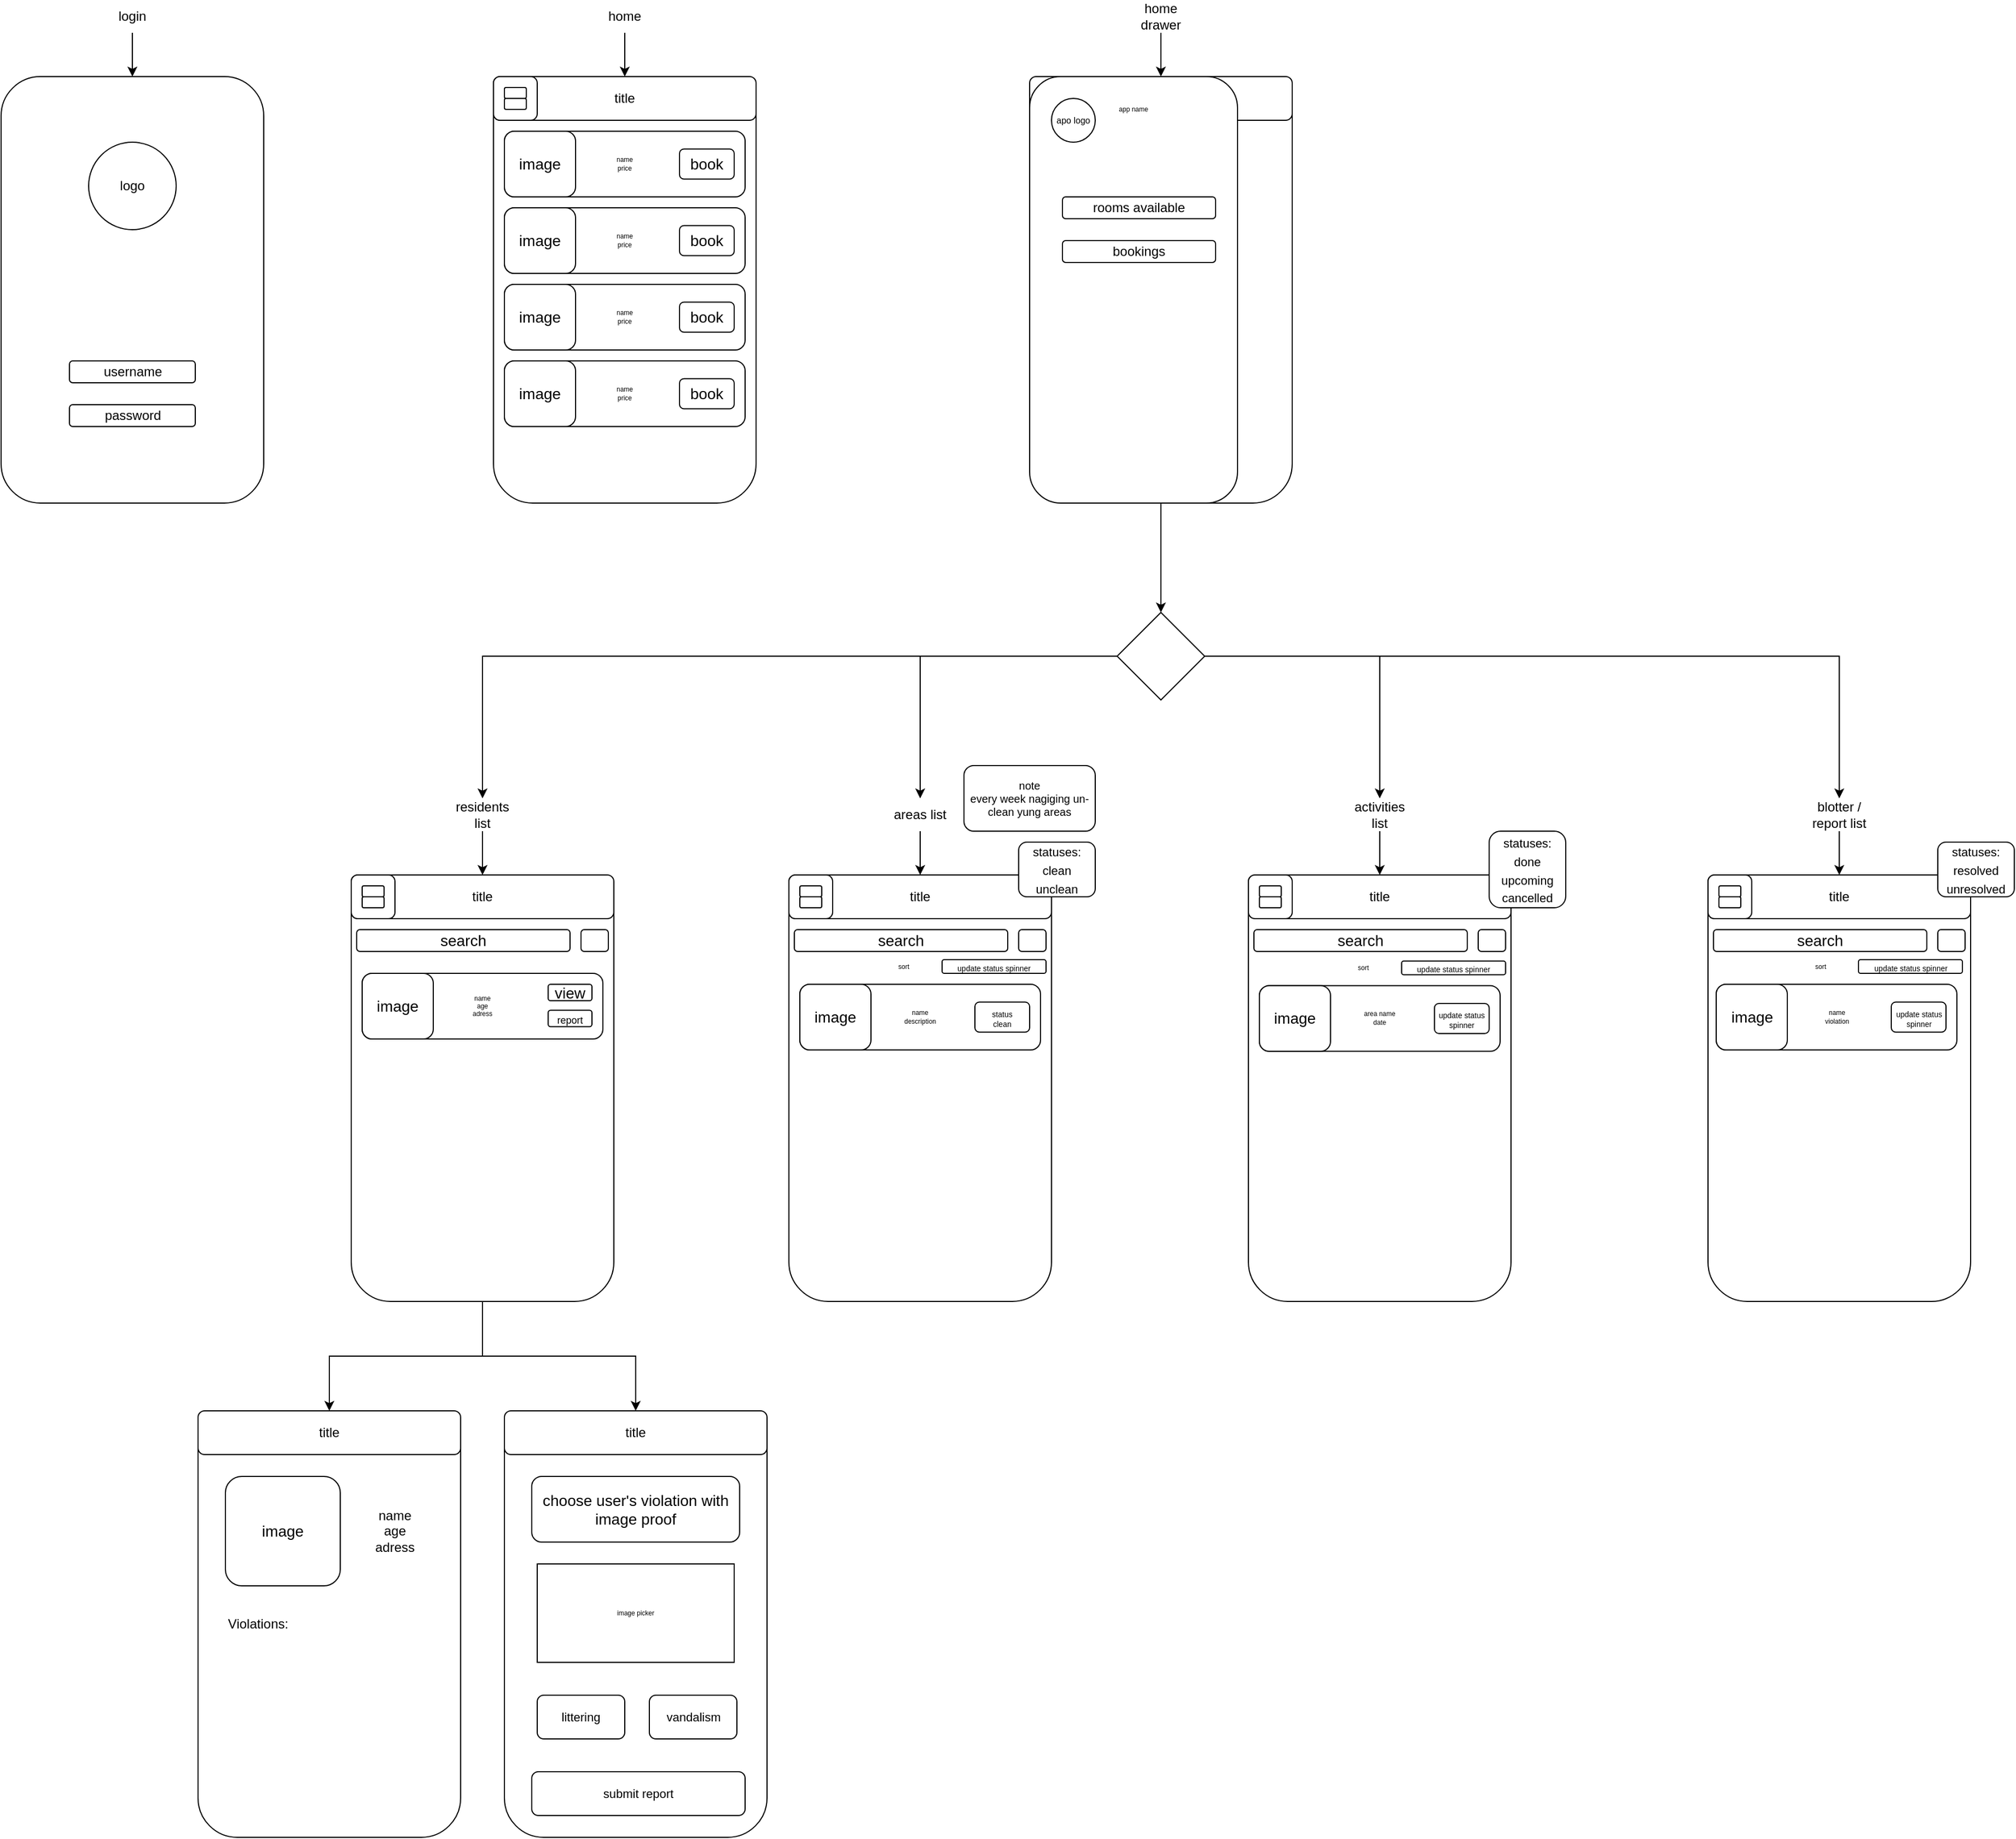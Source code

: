 <mxfile version="20.5.3" type="github">
  <diagram id="D-xlwJKUBUGdmB2acXy5" name="Page-1">
    <mxGraphModel dx="3220" dy="1257" grid="1" gridSize="10" guides="1" tooltips="1" connect="1" arrows="1" fold="1" page="1" pageScale="1" pageWidth="850" pageHeight="1100" math="0" shadow="0">
      <root>
        <mxCell id="0" />
        <mxCell id="1" parent="0" />
        <mxCell id="X7l30n8DzPeqaY1r7qdO-4" value="" style="rounded=1;whiteSpace=wrap;html=1;" vertex="1" parent="1">
          <mxGeometry x="-680" y="170" width="240" height="390" as="geometry" />
        </mxCell>
        <mxCell id="X7l30n8DzPeqaY1r7qdO-5" style="edgeStyle=orthogonalEdgeStyle;rounded=0;orthogonalLoop=1;jettySize=auto;html=1;" edge="1" parent="1" source="X7l30n8DzPeqaY1r7qdO-6" target="X7l30n8DzPeqaY1r7qdO-4">
          <mxGeometry relative="1" as="geometry" />
        </mxCell>
        <mxCell id="X7l30n8DzPeqaY1r7qdO-6" value="login" style="text;html=1;strokeColor=none;fillColor=none;align=center;verticalAlign=middle;whiteSpace=wrap;rounded=0;" vertex="1" parent="1">
          <mxGeometry x="-590" y="100" width="60" height="30" as="geometry" />
        </mxCell>
        <mxCell id="X7l30n8DzPeqaY1r7qdO-7" value="" style="rounded=1;whiteSpace=wrap;html=1;" vertex="1" parent="1">
          <mxGeometry x="-230" y="170" width="240" height="390" as="geometry" />
        </mxCell>
        <mxCell id="X7l30n8DzPeqaY1r7qdO-8" style="edgeStyle=orthogonalEdgeStyle;rounded=0;orthogonalLoop=1;jettySize=auto;html=1;" edge="1" parent="1" source="X7l30n8DzPeqaY1r7qdO-9" target="X7l30n8DzPeqaY1r7qdO-7">
          <mxGeometry relative="1" as="geometry" />
        </mxCell>
        <mxCell id="X7l30n8DzPeqaY1r7qdO-9" value="home" style="text;html=1;strokeColor=none;fillColor=none;align=center;verticalAlign=middle;whiteSpace=wrap;rounded=0;" vertex="1" parent="1">
          <mxGeometry x="-140" y="100" width="60" height="30" as="geometry" />
        </mxCell>
        <mxCell id="X7l30n8DzPeqaY1r7qdO-10" style="edgeStyle=orthogonalEdgeStyle;rounded=0;orthogonalLoop=1;jettySize=auto;html=1;entryX=0.5;entryY=0;entryDx=0;entryDy=0;" edge="1" parent="1" source="X7l30n8DzPeqaY1r7qdO-11" target="X7l30n8DzPeqaY1r7qdO-31">
          <mxGeometry relative="1" as="geometry" />
        </mxCell>
        <mxCell id="X7l30n8DzPeqaY1r7qdO-11" value="" style="rounded=1;whiteSpace=wrap;html=1;" vertex="1" parent="1">
          <mxGeometry x="260" y="170" width="240" height="390" as="geometry" />
        </mxCell>
        <mxCell id="X7l30n8DzPeqaY1r7qdO-12" style="edgeStyle=orthogonalEdgeStyle;rounded=0;orthogonalLoop=1;jettySize=auto;html=1;" edge="1" parent="1" source="X7l30n8DzPeqaY1r7qdO-13" target="X7l30n8DzPeqaY1r7qdO-11">
          <mxGeometry relative="1" as="geometry" />
        </mxCell>
        <mxCell id="X7l30n8DzPeqaY1r7qdO-13" value="home drawer" style="text;html=1;strokeColor=none;fillColor=none;align=center;verticalAlign=middle;whiteSpace=wrap;rounded=0;" vertex="1" parent="1">
          <mxGeometry x="350" y="100" width="60" height="30" as="geometry" />
        </mxCell>
        <mxCell id="X7l30n8DzPeqaY1r7qdO-14" style="edgeStyle=orthogonalEdgeStyle;rounded=0;orthogonalLoop=1;jettySize=auto;html=1;entryX=0.5;entryY=0;entryDx=0;entryDy=0;fontSize=6;" edge="1" parent="1" source="X7l30n8DzPeqaY1r7qdO-16" target="X7l30n8DzPeqaY1r7qdO-100">
          <mxGeometry relative="1" as="geometry" />
        </mxCell>
        <mxCell id="X7l30n8DzPeqaY1r7qdO-15" style="edgeStyle=orthogonalEdgeStyle;rounded=0;orthogonalLoop=1;jettySize=auto;html=1;entryX=0.5;entryY=0;entryDx=0;entryDy=0;" edge="1" parent="1" source="X7l30n8DzPeqaY1r7qdO-16" target="X7l30n8DzPeqaY1r7qdO-108">
          <mxGeometry relative="1" as="geometry" />
        </mxCell>
        <mxCell id="X7l30n8DzPeqaY1r7qdO-16" value="" style="rounded=1;whiteSpace=wrap;html=1;" vertex="1" parent="1">
          <mxGeometry x="-360" y="900" width="240" height="390" as="geometry" />
        </mxCell>
        <mxCell id="X7l30n8DzPeqaY1r7qdO-17" style="edgeStyle=orthogonalEdgeStyle;rounded=0;orthogonalLoop=1;jettySize=auto;html=1;" edge="1" parent="1" source="X7l30n8DzPeqaY1r7qdO-18" target="X7l30n8DzPeqaY1r7qdO-16">
          <mxGeometry relative="1" as="geometry" />
        </mxCell>
        <mxCell id="X7l30n8DzPeqaY1r7qdO-18" value="residents list" style="text;html=1;strokeColor=none;fillColor=none;align=center;verticalAlign=middle;whiteSpace=wrap;rounded=0;" vertex="1" parent="1">
          <mxGeometry x="-270" y="830" width="60" height="30" as="geometry" />
        </mxCell>
        <mxCell id="X7l30n8DzPeqaY1r7qdO-19" style="edgeStyle=orthogonalEdgeStyle;rounded=0;orthogonalLoop=1;jettySize=auto;html=1;entryX=0.5;entryY=0;entryDx=0;entryDy=0;" edge="1" parent="1" source="X7l30n8DzPeqaY1r7qdO-20" target="X7l30n8DzPeqaY1r7qdO-62">
          <mxGeometry relative="1" as="geometry">
            <mxPoint x="170" y="880" as="targetPoint" />
          </mxGeometry>
        </mxCell>
        <mxCell id="X7l30n8DzPeqaY1r7qdO-20" value="areas list" style="text;html=1;strokeColor=none;fillColor=none;align=center;verticalAlign=middle;whiteSpace=wrap;rounded=0;" vertex="1" parent="1">
          <mxGeometry x="130" y="830" width="60" height="30" as="geometry" />
        </mxCell>
        <mxCell id="X7l30n8DzPeqaY1r7qdO-21" value="" style="rounded=1;whiteSpace=wrap;html=1;" vertex="1" parent="1">
          <mxGeometry x="460" y="900" width="240" height="390" as="geometry" />
        </mxCell>
        <mxCell id="X7l30n8DzPeqaY1r7qdO-22" style="edgeStyle=orthogonalEdgeStyle;rounded=0;orthogonalLoop=1;jettySize=auto;html=1;" edge="1" parent="1" source="X7l30n8DzPeqaY1r7qdO-23" target="X7l30n8DzPeqaY1r7qdO-21">
          <mxGeometry relative="1" as="geometry" />
        </mxCell>
        <mxCell id="X7l30n8DzPeqaY1r7qdO-23" value="activities list" style="text;html=1;strokeColor=none;fillColor=none;align=center;verticalAlign=middle;whiteSpace=wrap;rounded=0;" vertex="1" parent="1">
          <mxGeometry x="550" y="830" width="60" height="30" as="geometry" />
        </mxCell>
        <mxCell id="X7l30n8DzPeqaY1r7qdO-24" value="" style="rounded=1;whiteSpace=wrap;html=1;" vertex="1" parent="1">
          <mxGeometry x="880" y="900" width="240" height="390" as="geometry" />
        </mxCell>
        <mxCell id="X7l30n8DzPeqaY1r7qdO-25" style="edgeStyle=orthogonalEdgeStyle;rounded=0;orthogonalLoop=1;jettySize=auto;html=1;" edge="1" parent="1" source="X7l30n8DzPeqaY1r7qdO-26" target="X7l30n8DzPeqaY1r7qdO-24">
          <mxGeometry relative="1" as="geometry" />
        </mxCell>
        <mxCell id="X7l30n8DzPeqaY1r7qdO-26" value="blotter / report list" style="text;html=1;strokeColor=none;fillColor=none;align=center;verticalAlign=middle;whiteSpace=wrap;rounded=0;" vertex="1" parent="1">
          <mxGeometry x="970" y="830" width="60" height="30" as="geometry" />
        </mxCell>
        <mxCell id="X7l30n8DzPeqaY1r7qdO-27" style="edgeStyle=orthogonalEdgeStyle;rounded=0;orthogonalLoop=1;jettySize=auto;html=1;entryX=0.5;entryY=0;entryDx=0;entryDy=0;" edge="1" parent="1" source="X7l30n8DzPeqaY1r7qdO-31" target="X7l30n8DzPeqaY1r7qdO-18">
          <mxGeometry relative="1" as="geometry" />
        </mxCell>
        <mxCell id="X7l30n8DzPeqaY1r7qdO-28" style="edgeStyle=orthogonalEdgeStyle;rounded=0;orthogonalLoop=1;jettySize=auto;html=1;entryX=0.5;entryY=0;entryDx=0;entryDy=0;" edge="1" parent="1" source="X7l30n8DzPeqaY1r7qdO-31" target="X7l30n8DzPeqaY1r7qdO-26">
          <mxGeometry relative="1" as="geometry" />
        </mxCell>
        <mxCell id="X7l30n8DzPeqaY1r7qdO-29" style="edgeStyle=orthogonalEdgeStyle;rounded=0;orthogonalLoop=1;jettySize=auto;html=1;entryX=0.5;entryY=0;entryDx=0;entryDy=0;" edge="1" parent="1" source="X7l30n8DzPeqaY1r7qdO-31" target="X7l30n8DzPeqaY1r7qdO-20">
          <mxGeometry relative="1" as="geometry" />
        </mxCell>
        <mxCell id="X7l30n8DzPeqaY1r7qdO-30" style="edgeStyle=orthogonalEdgeStyle;rounded=0;orthogonalLoop=1;jettySize=auto;html=1;entryX=0.5;entryY=0;entryDx=0;entryDy=0;" edge="1" parent="1" source="X7l30n8DzPeqaY1r7qdO-31" target="X7l30n8DzPeqaY1r7qdO-23">
          <mxGeometry relative="1" as="geometry" />
        </mxCell>
        <mxCell id="X7l30n8DzPeqaY1r7qdO-31" value="" style="rhombus;whiteSpace=wrap;html=1;" vertex="1" parent="1">
          <mxGeometry x="340" y="660" width="80" height="80" as="geometry" />
        </mxCell>
        <mxCell id="X7l30n8DzPeqaY1r7qdO-32" value="username" style="rounded=1;whiteSpace=wrap;html=1;" vertex="1" parent="1">
          <mxGeometry x="-617.5" y="430" width="115" height="20" as="geometry" />
        </mxCell>
        <mxCell id="X7l30n8DzPeqaY1r7qdO-33" value="password" style="rounded=1;whiteSpace=wrap;html=1;" vertex="1" parent="1">
          <mxGeometry x="-617.5" y="470" width="115" height="20" as="geometry" />
        </mxCell>
        <mxCell id="X7l30n8DzPeqaY1r7qdO-34" value="logo" style="ellipse;whiteSpace=wrap;html=1;aspect=fixed;" vertex="1" parent="1">
          <mxGeometry x="-600" y="230" width="80" height="80" as="geometry" />
        </mxCell>
        <mxCell id="X7l30n8DzPeqaY1r7qdO-35" value="title" style="rounded=1;whiteSpace=wrap;html=1;" vertex="1" parent="1">
          <mxGeometry x="-230" y="170" width="240" height="40" as="geometry" />
        </mxCell>
        <mxCell id="X7l30n8DzPeqaY1r7qdO-36" value="" style="rounded=1;whiteSpace=wrap;html=1;" vertex="1" parent="1">
          <mxGeometry x="-230" y="170" width="40" height="40" as="geometry" />
        </mxCell>
        <mxCell id="X7l30n8DzPeqaY1r7qdO-37" value="" style="rounded=1;whiteSpace=wrap;html=1;" vertex="1" parent="1">
          <mxGeometry x="-220" y="180" width="20" height="10" as="geometry" />
        </mxCell>
        <mxCell id="X7l30n8DzPeqaY1r7qdO-38" value="" style="rounded=1;whiteSpace=wrap;html=1;" vertex="1" parent="1">
          <mxGeometry x="-220" y="190" width="20" height="10" as="geometry" />
        </mxCell>
        <mxCell id="X7l30n8DzPeqaY1r7qdO-43" value="title" style="rounded=1;whiteSpace=wrap;html=1;" vertex="1" parent="1">
          <mxGeometry x="260" y="170" width="240" height="40" as="geometry" />
        </mxCell>
        <mxCell id="X7l30n8DzPeqaY1r7qdO-44" value="" style="rounded=1;whiteSpace=wrap;html=1;fontSize=8;" vertex="1" parent="1">
          <mxGeometry x="260" y="170" width="190" height="390" as="geometry" />
        </mxCell>
        <mxCell id="X7l30n8DzPeqaY1r7qdO-45" value="rooms available" style="rounded=1;whiteSpace=wrap;html=1;" vertex="1" parent="1">
          <mxGeometry x="290" y="280" width="140" height="20" as="geometry" />
        </mxCell>
        <mxCell id="X7l30n8DzPeqaY1r7qdO-46" value="apo logo" style="ellipse;whiteSpace=wrap;html=1;aspect=fixed;fontSize=8;" vertex="1" parent="1">
          <mxGeometry x="280" y="190" width="40" height="40" as="geometry" />
        </mxCell>
        <mxCell id="X7l30n8DzPeqaY1r7qdO-47" value="bookings" style="rounded=1;whiteSpace=wrap;html=1;" vertex="1" parent="1">
          <mxGeometry x="290" y="320" width="140" height="20" as="geometry" />
        </mxCell>
        <mxCell id="X7l30n8DzPeqaY1r7qdO-50" value="app name" style="text;html=1;strokeColor=none;fillColor=none;align=center;verticalAlign=middle;whiteSpace=wrap;rounded=0;fontSize=6;" vertex="1" parent="1">
          <mxGeometry x="340" y="195" width="30" height="10" as="geometry" />
        </mxCell>
        <mxCell id="X7l30n8DzPeqaY1r7qdO-52" value="&lt;div&gt;name&lt;br&gt;age&lt;/div&gt;&lt;div&gt;adress&lt;br&gt;&lt;/div&gt;" style="rounded=1;whiteSpace=wrap;html=1;fontSize=6;" vertex="1" parent="1">
          <mxGeometry x="-350" y="990" width="220" height="60" as="geometry" />
        </mxCell>
        <mxCell id="X7l30n8DzPeqaY1r7qdO-53" value="&lt;font style=&quot;font-size: 14px;&quot;&gt;image&lt;/font&gt;" style="rounded=1;whiteSpace=wrap;html=1;fontSize=6;" vertex="1" parent="1">
          <mxGeometry x="-350" y="990" width="65" height="60" as="geometry" />
        </mxCell>
        <mxCell id="X7l30n8DzPeqaY1r7qdO-54" value="search" style="rounded=1;whiteSpace=wrap;html=1;fontSize=14;" vertex="1" parent="1">
          <mxGeometry x="-355" y="950" width="195" height="20" as="geometry" />
        </mxCell>
        <mxCell id="X7l30n8DzPeqaY1r7qdO-55" value="title" style="rounded=1;whiteSpace=wrap;html=1;" vertex="1" parent="1">
          <mxGeometry x="-360" y="900" width="240" height="40" as="geometry" />
        </mxCell>
        <mxCell id="X7l30n8DzPeqaY1r7qdO-56" value="" style="rounded=1;whiteSpace=wrap;html=1;fontSize=14;" vertex="1" parent="1">
          <mxGeometry x="-150" y="950" width="25" height="20" as="geometry" />
        </mxCell>
        <mxCell id="X7l30n8DzPeqaY1r7qdO-57" value="&lt;font style=&quot;font-size: 9px;&quot;&gt;report&lt;/font&gt;" style="rounded=1;whiteSpace=wrap;html=1;fontSize=14;" vertex="1" parent="1">
          <mxGeometry x="-180" y="1023.75" width="40" height="15" as="geometry" />
        </mxCell>
        <mxCell id="X7l30n8DzPeqaY1r7qdO-58" value="" style="rounded=1;whiteSpace=wrap;html=1;" vertex="1" parent="1">
          <mxGeometry x="40" y="900" width="240" height="390" as="geometry" />
        </mxCell>
        <mxCell id="X7l30n8DzPeqaY1r7qdO-59" value="name&lt;br&gt;description" style="rounded=1;whiteSpace=wrap;html=1;fontSize=6;" vertex="1" parent="1">
          <mxGeometry x="50" y="1000" width="220" height="60" as="geometry" />
        </mxCell>
        <mxCell id="X7l30n8DzPeqaY1r7qdO-60" value="&lt;font style=&quot;font-size: 14px;&quot;&gt;image&lt;/font&gt;" style="rounded=1;whiteSpace=wrap;html=1;fontSize=6;" vertex="1" parent="1">
          <mxGeometry x="50" y="1000" width="65" height="60" as="geometry" />
        </mxCell>
        <mxCell id="X7l30n8DzPeqaY1r7qdO-61" value="search" style="rounded=1;whiteSpace=wrap;html=1;fontSize=14;" vertex="1" parent="1">
          <mxGeometry x="45" y="950" width="195" height="20" as="geometry" />
        </mxCell>
        <mxCell id="X7l30n8DzPeqaY1r7qdO-62" value="title" style="rounded=1;whiteSpace=wrap;html=1;" vertex="1" parent="1">
          <mxGeometry x="40" y="900" width="240" height="40" as="geometry" />
        </mxCell>
        <mxCell id="X7l30n8DzPeqaY1r7qdO-63" value="" style="rounded=1;whiteSpace=wrap;html=1;fontSize=14;" vertex="1" parent="1">
          <mxGeometry x="250" y="950" width="25" height="20" as="geometry" />
        </mxCell>
        <mxCell id="X7l30n8DzPeqaY1r7qdO-64" value="&lt;p style=&quot;line-height: 50%;&quot;&gt;&lt;font style=&quot;font-size: 7px;&quot;&gt; status &lt;br&gt;clean&lt;br&gt;&lt;/font&gt;&lt;/p&gt;" style="rounded=1;whiteSpace=wrap;html=1;fontSize=14;" vertex="1" parent="1">
          <mxGeometry x="210" y="1016.25" width="50" height="27.5" as="geometry" />
        </mxCell>
        <mxCell id="X7l30n8DzPeqaY1r7qdO-65" value="" style="rounded=1;whiteSpace=wrap;html=1;" vertex="1" parent="1">
          <mxGeometry x="-360" y="900" width="40" height="40" as="geometry" />
        </mxCell>
        <mxCell id="X7l30n8DzPeqaY1r7qdO-66" value="" style="rounded=1;whiteSpace=wrap;html=1;" vertex="1" parent="1">
          <mxGeometry x="-350" y="910" width="20" height="10" as="geometry" />
        </mxCell>
        <mxCell id="X7l30n8DzPeqaY1r7qdO-67" value="" style="rounded=1;whiteSpace=wrap;html=1;" vertex="1" parent="1">
          <mxGeometry x="-350" y="920" width="20" height="10" as="geometry" />
        </mxCell>
        <mxCell id="X7l30n8DzPeqaY1r7qdO-68" value="" style="rounded=1;whiteSpace=wrap;html=1;" vertex="1" parent="1">
          <mxGeometry x="40" y="900" width="40" height="40" as="geometry" />
        </mxCell>
        <mxCell id="X7l30n8DzPeqaY1r7qdO-69" value="" style="rounded=1;whiteSpace=wrap;html=1;" vertex="1" parent="1">
          <mxGeometry x="50" y="910" width="20" height="10" as="geometry" />
        </mxCell>
        <mxCell id="X7l30n8DzPeqaY1r7qdO-70" value="" style="rounded=1;whiteSpace=wrap;html=1;" vertex="1" parent="1">
          <mxGeometry x="50" y="920" width="20" height="10" as="geometry" />
        </mxCell>
        <mxCell id="X7l30n8DzPeqaY1r7qdO-71" value="title" style="rounded=1;whiteSpace=wrap;html=1;" vertex="1" parent="1">
          <mxGeometry x="460" y="900" width="240" height="40" as="geometry" />
        </mxCell>
        <mxCell id="X7l30n8DzPeqaY1r7qdO-72" value="" style="rounded=1;whiteSpace=wrap;html=1;" vertex="1" parent="1">
          <mxGeometry x="460" y="900" width="40" height="40" as="geometry" />
        </mxCell>
        <mxCell id="X7l30n8DzPeqaY1r7qdO-73" value="" style="rounded=1;whiteSpace=wrap;html=1;" vertex="1" parent="1">
          <mxGeometry x="470" y="910" width="20" height="10" as="geometry" />
        </mxCell>
        <mxCell id="X7l30n8DzPeqaY1r7qdO-74" value="" style="rounded=1;whiteSpace=wrap;html=1;" vertex="1" parent="1">
          <mxGeometry x="470" y="920" width="20" height="10" as="geometry" />
        </mxCell>
        <mxCell id="X7l30n8DzPeqaY1r7qdO-75" value="&lt;font style=&quot;font-size: 10px;&quot;&gt;note&lt;br&gt;every week nagiging un-clean yung areas&lt;/font&gt;" style="rounded=1;whiteSpace=wrap;html=1;fontSize=7;" vertex="1" parent="1">
          <mxGeometry x="200" y="800" width="120" height="60" as="geometry" />
        </mxCell>
        <mxCell id="X7l30n8DzPeqaY1r7qdO-76" value="search" style="rounded=1;whiteSpace=wrap;html=1;fontSize=14;" vertex="1" parent="1">
          <mxGeometry x="465" y="950" width="195" height="20" as="geometry" />
        </mxCell>
        <mxCell id="X7l30n8DzPeqaY1r7qdO-77" value="" style="rounded=1;whiteSpace=wrap;html=1;fontSize=14;" vertex="1" parent="1">
          <mxGeometry x="670" y="950" width="25" height="20" as="geometry" />
        </mxCell>
        <mxCell id="X7l30n8DzPeqaY1r7qdO-78" value="title" style="rounded=1;whiteSpace=wrap;html=1;" vertex="1" parent="1">
          <mxGeometry x="880" y="900" width="240" height="40" as="geometry" />
        </mxCell>
        <mxCell id="X7l30n8DzPeqaY1r7qdO-79" value="" style="rounded=1;whiteSpace=wrap;html=1;" vertex="1" parent="1">
          <mxGeometry x="880" y="900" width="40" height="40" as="geometry" />
        </mxCell>
        <mxCell id="X7l30n8DzPeqaY1r7qdO-80" value="" style="rounded=1;whiteSpace=wrap;html=1;" vertex="1" parent="1">
          <mxGeometry x="890" y="910" width="20" height="10" as="geometry" />
        </mxCell>
        <mxCell id="X7l30n8DzPeqaY1r7qdO-81" value="" style="rounded=1;whiteSpace=wrap;html=1;" vertex="1" parent="1">
          <mxGeometry x="890" y="920" width="20" height="10" as="geometry" />
        </mxCell>
        <mxCell id="X7l30n8DzPeqaY1r7qdO-82" value="search" style="rounded=1;whiteSpace=wrap;html=1;fontSize=14;" vertex="1" parent="1">
          <mxGeometry x="885" y="950" width="195" height="20" as="geometry" />
        </mxCell>
        <mxCell id="X7l30n8DzPeqaY1r7qdO-83" value="" style="rounded=1;whiteSpace=wrap;html=1;fontSize=14;" vertex="1" parent="1">
          <mxGeometry x="1090" y="950" width="25" height="20" as="geometry" />
        </mxCell>
        <mxCell id="X7l30n8DzPeqaY1r7qdO-84" value="&lt;font style=&quot;font-size: 11px;&quot;&gt;statuses:&lt;br&gt;clean&lt;br&gt;unclean&lt;br&gt;&lt;/font&gt;" style="rounded=1;whiteSpace=wrap;html=1;fontSize=14;" vertex="1" parent="1">
          <mxGeometry x="250" y="870" width="70" height="50" as="geometry" />
        </mxCell>
        <mxCell id="X7l30n8DzPeqaY1r7qdO-85" value="&lt;font style=&quot;font-size: 11px;&quot;&gt;statuses:&lt;br&gt;done&lt;br&gt;upcoming&lt;br&gt;cancelled&lt;br&gt;&lt;/font&gt;" style="rounded=1;whiteSpace=wrap;html=1;fontSize=14;" vertex="1" parent="1">
          <mxGeometry x="680" y="860" width="70" height="70" as="geometry" />
        </mxCell>
        <mxCell id="X7l30n8DzPeqaY1r7qdO-86" value="&lt;font style=&quot;font-size: 11px;&quot;&gt;statuses:&lt;br&gt;resolved&lt;br&gt;unresolved&lt;br&gt;&lt;/font&gt;" style="rounded=1;whiteSpace=wrap;html=1;fontSize=14;" vertex="1" parent="1">
          <mxGeometry x="1090" y="870" width="70" height="50" as="geometry" />
        </mxCell>
        <mxCell id="X7l30n8DzPeqaY1r7qdO-87" value="&lt;p style=&quot;line-height: 50%;&quot;&gt;&lt;font style=&quot;font-size: 7px;&quot;&gt;update status spinner&lt;br&gt;&lt;/font&gt;&lt;/p&gt;" style="rounded=1;whiteSpace=wrap;html=1;fontSize=14;" vertex="1" parent="1">
          <mxGeometry x="180" y="977.5" width="95" height="12.5" as="geometry" />
        </mxCell>
        <mxCell id="X7l30n8DzPeqaY1r7qdO-88" value="sort" style="text;html=1;strokeColor=none;fillColor=none;align=center;verticalAlign=middle;whiteSpace=wrap;rounded=0;fontSize=6;" vertex="1" parent="1">
          <mxGeometry x="115" y="978" width="60" height="12" as="geometry" />
        </mxCell>
        <mxCell id="X7l30n8DzPeqaY1r7qdO-89" value="area name&lt;br&gt;date" style="rounded=1;whiteSpace=wrap;html=1;fontSize=6;" vertex="1" parent="1">
          <mxGeometry x="470" y="1001.25" width="220" height="60" as="geometry" />
        </mxCell>
        <mxCell id="X7l30n8DzPeqaY1r7qdO-90" value="&lt;font style=&quot;font-size: 14px;&quot;&gt;image&lt;/font&gt;" style="rounded=1;whiteSpace=wrap;html=1;fontSize=6;" vertex="1" parent="1">
          <mxGeometry x="470" y="1001.25" width="65" height="60" as="geometry" />
        </mxCell>
        <mxCell id="X7l30n8DzPeqaY1r7qdO-91" value="&lt;p style=&quot;line-height: 50%;&quot;&gt;&lt;font style=&quot;font-size: 7px;&quot;&gt;update status spinner&lt;br&gt;&lt;/font&gt;&lt;/p&gt;" style="rounded=1;whiteSpace=wrap;html=1;fontSize=14;" vertex="1" parent="1">
          <mxGeometry x="630" y="1017.5" width="50" height="27.5" as="geometry" />
        </mxCell>
        <mxCell id="X7l30n8DzPeqaY1r7qdO-92" value="&lt;p style=&quot;line-height: 50%;&quot;&gt;&lt;font style=&quot;font-size: 7px;&quot;&gt;update status spinner&lt;br&gt;&lt;/font&gt;&lt;/p&gt;" style="rounded=1;whiteSpace=wrap;html=1;fontSize=14;" vertex="1" parent="1">
          <mxGeometry x="600" y="978.75" width="95" height="12.5" as="geometry" />
        </mxCell>
        <mxCell id="X7l30n8DzPeqaY1r7qdO-93" value="sort" style="text;html=1;strokeColor=none;fillColor=none;align=center;verticalAlign=middle;whiteSpace=wrap;rounded=0;fontSize=6;" vertex="1" parent="1">
          <mxGeometry x="535" y="979.25" width="60" height="12" as="geometry" />
        </mxCell>
        <mxCell id="X7l30n8DzPeqaY1r7qdO-94" value="name&lt;br&gt;violation" style="rounded=1;whiteSpace=wrap;html=1;fontSize=6;" vertex="1" parent="1">
          <mxGeometry x="887.5" y="1000" width="220" height="60" as="geometry" />
        </mxCell>
        <mxCell id="X7l30n8DzPeqaY1r7qdO-95" value="&lt;font style=&quot;font-size: 14px;&quot;&gt;image&lt;/font&gt;" style="rounded=1;whiteSpace=wrap;html=1;fontSize=6;" vertex="1" parent="1">
          <mxGeometry x="887.5" y="1000" width="65" height="60" as="geometry" />
        </mxCell>
        <mxCell id="X7l30n8DzPeqaY1r7qdO-96" value="&lt;p style=&quot;line-height: 50%;&quot;&gt;&lt;font style=&quot;font-size: 7px;&quot;&gt;update status spinner&lt;br&gt;&lt;/font&gt;&lt;/p&gt;" style="rounded=1;whiteSpace=wrap;html=1;fontSize=14;" vertex="1" parent="1">
          <mxGeometry x="1047.5" y="1016.25" width="50" height="27.5" as="geometry" />
        </mxCell>
        <mxCell id="X7l30n8DzPeqaY1r7qdO-97" value="&lt;p style=&quot;line-height: 50%;&quot;&gt;&lt;font style=&quot;font-size: 7px;&quot;&gt;update status spinner&lt;br&gt;&lt;/font&gt;&lt;/p&gt;" style="rounded=1;whiteSpace=wrap;html=1;fontSize=14;" vertex="1" parent="1">
          <mxGeometry x="1017.5" y="977.5" width="95" height="12.5" as="geometry" />
        </mxCell>
        <mxCell id="X7l30n8DzPeqaY1r7qdO-98" value="sort" style="text;html=1;strokeColor=none;fillColor=none;align=center;verticalAlign=middle;whiteSpace=wrap;rounded=0;fontSize=6;" vertex="1" parent="1">
          <mxGeometry x="952.5" y="978" width="60" height="12" as="geometry" />
        </mxCell>
        <mxCell id="X7l30n8DzPeqaY1r7qdO-99" value="" style="rounded=1;whiteSpace=wrap;html=1;" vertex="1" parent="1">
          <mxGeometry x="-220" y="1390" width="240" height="390" as="geometry" />
        </mxCell>
        <mxCell id="X7l30n8DzPeqaY1r7qdO-100" value="title" style="rounded=1;whiteSpace=wrap;html=1;" vertex="1" parent="1">
          <mxGeometry x="-220" y="1390" width="240" height="40" as="geometry" />
        </mxCell>
        <mxCell id="X7l30n8DzPeqaY1r7qdO-101" value="choose user&#39;s violation with image proof" style="rounded=1;whiteSpace=wrap;html=1;fontSize=14;" vertex="1" parent="1">
          <mxGeometry x="-195" y="1450" width="190" height="60" as="geometry" />
        </mxCell>
        <mxCell id="X7l30n8DzPeqaY1r7qdO-102" value="littering" style="rounded=1;whiteSpace=wrap;html=1;fontSize=11;" vertex="1" parent="1">
          <mxGeometry x="-190" y="1650" width="80" height="40" as="geometry" />
        </mxCell>
        <mxCell id="X7l30n8DzPeqaY1r7qdO-103" value="vandalism" style="rounded=1;whiteSpace=wrap;html=1;fontSize=11;" vertex="1" parent="1">
          <mxGeometry x="-87.5" y="1650" width="80" height="40" as="geometry" />
        </mxCell>
        <mxCell id="X7l30n8DzPeqaY1r7qdO-104" value="submit report" style="rounded=1;whiteSpace=wrap;html=1;fontSize=11;" vertex="1" parent="1">
          <mxGeometry x="-195" y="1720" width="195" height="40" as="geometry" />
        </mxCell>
        <mxCell id="X7l30n8DzPeqaY1r7qdO-105" value="image picker" style="rounded=0;whiteSpace=wrap;html=1;fontSize=6;" vertex="1" parent="1">
          <mxGeometry x="-190" y="1530" width="180" height="90" as="geometry" />
        </mxCell>
        <mxCell id="X7l30n8DzPeqaY1r7qdO-106" value="view" style="rounded=1;whiteSpace=wrap;html=1;fontSize=14;" vertex="1" parent="1">
          <mxGeometry x="-180" y="1000" width="40" height="15" as="geometry" />
        </mxCell>
        <mxCell id="X7l30n8DzPeqaY1r7qdO-107" value="" style="rounded=1;whiteSpace=wrap;html=1;" vertex="1" parent="1">
          <mxGeometry x="-500" y="1390" width="240" height="390" as="geometry" />
        </mxCell>
        <mxCell id="X7l30n8DzPeqaY1r7qdO-108" value="title" style="rounded=1;whiteSpace=wrap;html=1;" vertex="1" parent="1">
          <mxGeometry x="-500" y="1390" width="240" height="40" as="geometry" />
        </mxCell>
        <mxCell id="X7l30n8DzPeqaY1r7qdO-109" value="image" style="rounded=1;whiteSpace=wrap;html=1;fontSize=14;" vertex="1" parent="1">
          <mxGeometry x="-475" y="1450" width="105" height="100" as="geometry" />
        </mxCell>
        <mxCell id="X7l30n8DzPeqaY1r7qdO-110" value="&lt;div&gt;name&lt;br&gt;age&lt;/div&gt;&lt;div&gt;adress&lt;br&gt;&lt;/div&gt;" style="text;html=1;strokeColor=none;fillColor=none;align=center;verticalAlign=middle;whiteSpace=wrap;rounded=0;" vertex="1" parent="1">
          <mxGeometry x="-350" y="1470" width="60" height="60" as="geometry" />
        </mxCell>
        <mxCell id="X7l30n8DzPeqaY1r7qdO-111" value="Violations:" style="text;html=1;strokeColor=none;fillColor=none;align=center;verticalAlign=middle;whiteSpace=wrap;rounded=0;" vertex="1" parent="1">
          <mxGeometry x="-475" y="1570" width="60" height="30" as="geometry" />
        </mxCell>
        <mxCell id="X7l30n8DzPeqaY1r7qdO-112" value="name&lt;br&gt;price" style="rounded=1;whiteSpace=wrap;html=1;fontSize=6;" vertex="1" parent="1">
          <mxGeometry x="-220" y="220" width="220" height="60" as="geometry" />
        </mxCell>
        <mxCell id="X7l30n8DzPeqaY1r7qdO-113" value="&lt;font style=&quot;font-size: 14px;&quot;&gt;image&lt;/font&gt;" style="rounded=1;whiteSpace=wrap;html=1;fontSize=6;" vertex="1" parent="1">
          <mxGeometry x="-220" y="220" width="65" height="60" as="geometry" />
        </mxCell>
        <mxCell id="X7l30n8DzPeqaY1r7qdO-114" value="book" style="rounded=1;whiteSpace=wrap;html=1;fontSize=14;" vertex="1" parent="1">
          <mxGeometry x="-60" y="236.25" width="50" height="27.5" as="geometry" />
        </mxCell>
        <mxCell id="X7l30n8DzPeqaY1r7qdO-120" value="name&lt;br&gt;price" style="rounded=1;whiteSpace=wrap;html=1;fontSize=6;" vertex="1" parent="1">
          <mxGeometry x="-220" y="290" width="220" height="60" as="geometry" />
        </mxCell>
        <mxCell id="X7l30n8DzPeqaY1r7qdO-121" value="&lt;font style=&quot;font-size: 14px;&quot;&gt;image&lt;/font&gt;" style="rounded=1;whiteSpace=wrap;html=1;fontSize=6;" vertex="1" parent="1">
          <mxGeometry x="-220" y="290" width="65" height="60" as="geometry" />
        </mxCell>
        <mxCell id="X7l30n8DzPeqaY1r7qdO-122" value="book" style="rounded=1;whiteSpace=wrap;html=1;fontSize=14;" vertex="1" parent="1">
          <mxGeometry x="-60" y="306.25" width="50" height="27.5" as="geometry" />
        </mxCell>
        <mxCell id="X7l30n8DzPeqaY1r7qdO-123" value="name&lt;br&gt;price" style="rounded=1;whiteSpace=wrap;html=1;fontSize=6;" vertex="1" parent="1">
          <mxGeometry x="-220" y="360" width="220" height="60" as="geometry" />
        </mxCell>
        <mxCell id="X7l30n8DzPeqaY1r7qdO-124" value="&lt;font style=&quot;font-size: 14px;&quot;&gt;image&lt;/font&gt;" style="rounded=1;whiteSpace=wrap;html=1;fontSize=6;" vertex="1" parent="1">
          <mxGeometry x="-220" y="360" width="65" height="60" as="geometry" />
        </mxCell>
        <mxCell id="X7l30n8DzPeqaY1r7qdO-125" value="book" style="rounded=1;whiteSpace=wrap;html=1;fontSize=14;" vertex="1" parent="1">
          <mxGeometry x="-60" y="376.25" width="50" height="27.5" as="geometry" />
        </mxCell>
        <mxCell id="X7l30n8DzPeqaY1r7qdO-126" value="name&lt;br&gt;price" style="rounded=1;whiteSpace=wrap;html=1;fontSize=6;" vertex="1" parent="1">
          <mxGeometry x="-220" y="430" width="220" height="60" as="geometry" />
        </mxCell>
        <mxCell id="X7l30n8DzPeqaY1r7qdO-127" value="&lt;font style=&quot;font-size: 14px;&quot;&gt;image&lt;/font&gt;" style="rounded=1;whiteSpace=wrap;html=1;fontSize=6;" vertex="1" parent="1">
          <mxGeometry x="-220" y="430" width="65" height="60" as="geometry" />
        </mxCell>
        <mxCell id="X7l30n8DzPeqaY1r7qdO-128" value="book" style="rounded=1;whiteSpace=wrap;html=1;fontSize=14;" vertex="1" parent="1">
          <mxGeometry x="-60" y="446.25" width="50" height="27.5" as="geometry" />
        </mxCell>
      </root>
    </mxGraphModel>
  </diagram>
</mxfile>
